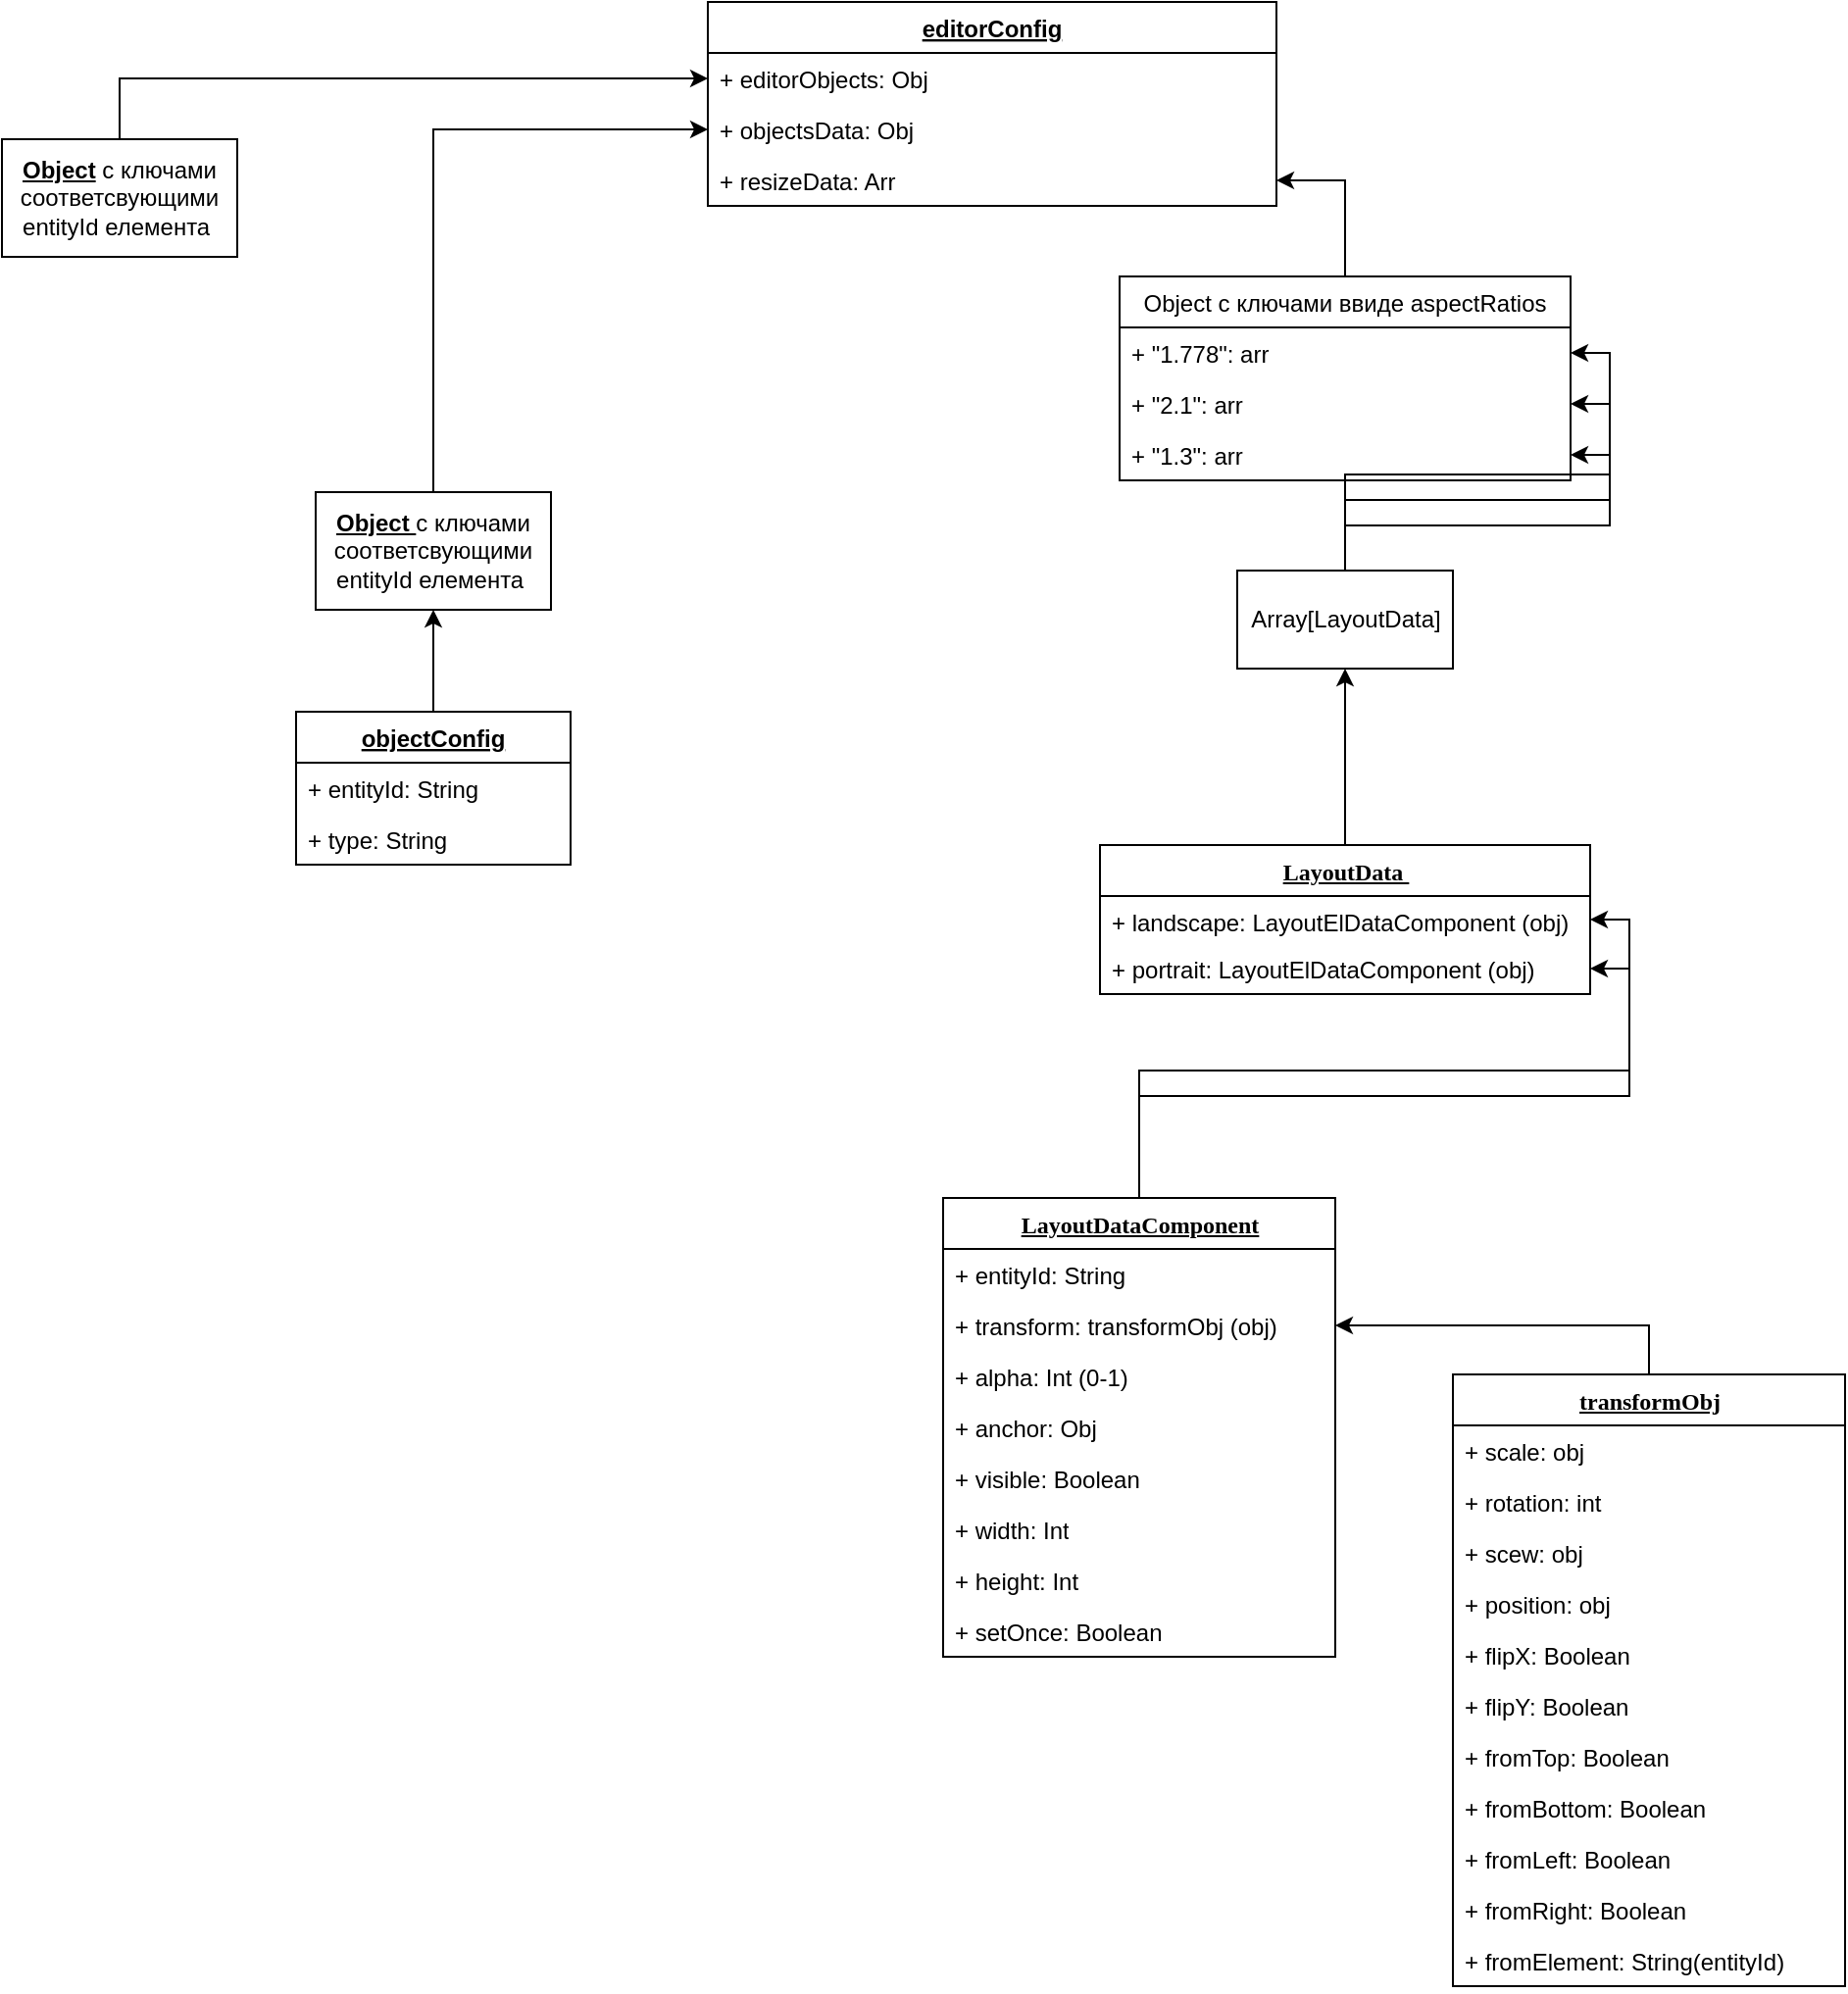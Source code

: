 <mxfile version="14.9.6" type="device"><diagram name="Page-1" id="9f46799a-70d6-7492-0946-bef42562c5a5"><mxGraphModel dx="981" dy="1417" grid="1" gridSize="10" guides="1" tooltips="1" connect="1" arrows="1" fold="1" page="1" pageScale="1" pageWidth="1100" pageHeight="850" background="#ffffff" math="0" shadow="0"><root><mxCell id="0"/><mxCell id="1" parent="0"/><mxCell id="bbCx-52sCybLByGCstkM-35" style="edgeStyle=orthogonalEdgeStyle;rounded=0;orthogonalLoop=1;jettySize=auto;html=1;exitX=0.5;exitY=0;exitDx=0;exitDy=0;entryX=0.5;entryY=1;entryDx=0;entryDy=0;fontColor=#000000;" parent="1" source="78961159f06e98e8-17" target="bbCx-52sCybLByGCstkM-19" edge="1"><mxGeometry relative="1" as="geometry"/></mxCell><mxCell id="78961159f06e98e8-17" value="&lt;u&gt;LayoutData&amp;nbsp;&lt;/u&gt;" style="swimlane;html=1;fontStyle=1;align=center;verticalAlign=top;childLayout=stackLayout;horizontal=1;startSize=26;horizontalStack=0;resizeParent=1;resizeLast=0;collapsible=1;marginBottom=0;swimlaneFillColor=#ffffff;rounded=0;shadow=0;comic=0;labelBackgroundColor=none;strokeWidth=1;fillColor=none;fontFamily=Verdana;fontSize=12" parent="1" vertex="1"><mxGeometry x="600" y="220" width="250" height="76" as="geometry"/></mxCell><mxCell id="78961159f06e98e8-21" value="+ landscape: LayoutElDataComponent (obj)" style="text;html=1;strokeColor=none;fillColor=none;align=left;verticalAlign=top;spacingLeft=4;spacingRight=4;whiteSpace=wrap;overflow=hidden;rotatable=0;points=[[0,0.5],[1,0.5]];portConstraint=eastwest;" parent="78961159f06e98e8-17" vertex="1"><mxGeometry y="26" width="250" height="24" as="geometry"/></mxCell><mxCell id="78961159f06e98e8-23" value="+ portrait: LayoutElDataComponent (obj)" style="text;html=1;strokeColor=none;fillColor=none;align=left;verticalAlign=top;spacingLeft=4;spacingRight=4;whiteSpace=wrap;overflow=hidden;rotatable=0;points=[[0,0.5],[1,0.5]];portConstraint=eastwest;" parent="78961159f06e98e8-17" vertex="1"><mxGeometry y="50" width="250" height="26" as="geometry"/></mxCell><mxCell id="61hbyxZ4K75NhBY5mGWa-3" style="edgeStyle=orthogonalEdgeStyle;rounded=0;orthogonalLoop=1;jettySize=auto;html=1;exitX=0.5;exitY=0;exitDx=0;exitDy=0;entryX=1;entryY=0.5;entryDx=0;entryDy=0;" parent="1" source="WSrTQwe1LVdbyrFq2fqF-3" target="78961159f06e98e8-21" edge="1"><mxGeometry relative="1" as="geometry"/></mxCell><mxCell id="WSrTQwe1LVdbyrFq2fqF-3" value="&lt;u&gt;LayoutDataComponent&lt;/u&gt;" style="swimlane;html=1;fontStyle=1;align=center;verticalAlign=top;childLayout=stackLayout;horizontal=1;startSize=26;horizontalStack=0;resizeParent=1;resizeLast=0;collapsible=1;marginBottom=0;swimlaneFillColor=#ffffff;rounded=0;shadow=0;comic=0;labelBackgroundColor=none;strokeWidth=1;fillColor=none;fontFamily=Verdana;fontSize=12" parent="1" vertex="1"><mxGeometry x="520" y="400" width="200" height="234" as="geometry"/></mxCell><mxCell id="bbCx-52sCybLByGCstkM-36" value="+ entityId: String" style="text;html=1;strokeColor=none;fillColor=none;align=left;verticalAlign=top;spacingLeft=4;spacingRight=4;whiteSpace=wrap;overflow=hidden;rotatable=0;points=[[0,0.5],[1,0.5]];portConstraint=eastwest;" parent="WSrTQwe1LVdbyrFq2fqF-3" vertex="1"><mxGeometry y="26" width="200" height="26" as="geometry"/></mxCell><mxCell id="WSrTQwe1LVdbyrFq2fqF-8" value="+ transform: transformObj (obj)" style="text;html=1;strokeColor=none;fillColor=none;align=left;verticalAlign=top;spacingLeft=4;spacingRight=4;whiteSpace=wrap;overflow=hidden;rotatable=0;points=[[0,0.5],[1,0.5]];portConstraint=eastwest;" parent="WSrTQwe1LVdbyrFq2fqF-3" vertex="1"><mxGeometry y="52" width="200" height="26" as="geometry"/></mxCell><mxCell id="WSrTQwe1LVdbyrFq2fqF-12" value="+ alpha: Int (0-1)" style="text;html=1;strokeColor=none;fillColor=none;align=left;verticalAlign=top;spacingLeft=4;spacingRight=4;whiteSpace=wrap;overflow=hidden;rotatable=0;points=[[0,0.5],[1,0.5]];portConstraint=eastwest;" parent="WSrTQwe1LVdbyrFq2fqF-3" vertex="1"><mxGeometry y="78" width="200" height="26" as="geometry"/></mxCell><mxCell id="bbCx-52sCybLByGCstkM-5" value="+ anchor: Obj" style="text;html=1;strokeColor=none;fillColor=none;align=left;verticalAlign=top;spacingLeft=4;spacingRight=4;whiteSpace=wrap;overflow=hidden;rotatable=0;points=[[0,0.5],[1,0.5]];portConstraint=eastwest;" parent="WSrTQwe1LVdbyrFq2fqF-3" vertex="1"><mxGeometry y="104" width="200" height="26" as="geometry"/></mxCell><mxCell id="WSrTQwe1LVdbyrFq2fqF-13" value="+ visible: Boolean" style="text;html=1;strokeColor=none;fillColor=none;align=left;verticalAlign=top;spacingLeft=4;spacingRight=4;whiteSpace=wrap;overflow=hidden;rotatable=0;points=[[0,0.5],[1,0.5]];portConstraint=eastwest;" parent="WSrTQwe1LVdbyrFq2fqF-3" vertex="1"><mxGeometry y="130" width="200" height="26" as="geometry"/></mxCell><mxCell id="WSrTQwe1LVdbyrFq2fqF-28" value="+ width: Int" style="text;html=1;strokeColor=none;fillColor=none;align=left;verticalAlign=top;spacingLeft=4;spacingRight=4;whiteSpace=wrap;overflow=hidden;rotatable=0;points=[[0,0.5],[1,0.5]];portConstraint=eastwest;" parent="WSrTQwe1LVdbyrFq2fqF-3" vertex="1"><mxGeometry y="156" width="200" height="26" as="geometry"/></mxCell><mxCell id="WSrTQwe1LVdbyrFq2fqF-30" value="+ height: Int" style="text;html=1;strokeColor=none;fillColor=none;align=left;verticalAlign=top;spacingLeft=4;spacingRight=4;whiteSpace=wrap;overflow=hidden;rotatable=0;points=[[0,0.5],[1,0.5]];portConstraint=eastwest;" parent="WSrTQwe1LVdbyrFq2fqF-3" vertex="1"><mxGeometry y="182" width="200" height="26" as="geometry"/></mxCell><mxCell id="WSrTQwe1LVdbyrFq2fqF-31" value="+ setOnce: Boolean" style="text;html=1;strokeColor=none;fillColor=none;align=left;verticalAlign=top;spacingLeft=4;spacingRight=4;whiteSpace=wrap;overflow=hidden;rotatable=0;points=[[0,0.5],[1,0.5]];portConstraint=eastwest;" parent="WSrTQwe1LVdbyrFq2fqF-3" vertex="1"><mxGeometry y="208" width="200" height="26" as="geometry"/></mxCell><mxCell id="61hbyxZ4K75NhBY5mGWa-5" style="edgeStyle=orthogonalEdgeStyle;rounded=0;orthogonalLoop=1;jettySize=auto;html=1;exitX=0.5;exitY=0;exitDx=0;exitDy=0;entryX=1;entryY=0.5;entryDx=0;entryDy=0;" parent="1" source="WSrTQwe1LVdbyrFq2fqF-14" target="WSrTQwe1LVdbyrFq2fqF-8" edge="1"><mxGeometry relative="1" as="geometry"/></mxCell><mxCell id="WSrTQwe1LVdbyrFq2fqF-14" value="&lt;u&gt;transformObj&lt;/u&gt;" style="swimlane;html=1;fontStyle=1;align=center;verticalAlign=top;childLayout=stackLayout;horizontal=1;startSize=26;horizontalStack=0;resizeParent=1;resizeLast=0;collapsible=1;marginBottom=0;swimlaneFillColor=#ffffff;rounded=0;shadow=0;comic=0;labelBackgroundColor=none;strokeWidth=1;fillColor=none;fontFamily=Verdana;fontSize=12" parent="1" vertex="1"><mxGeometry x="780" y="490" width="200" height="312" as="geometry"/></mxCell><mxCell id="WSrTQwe1LVdbyrFq2fqF-15" value="+ scale: obj" style="text;html=1;strokeColor=none;fillColor=none;align=left;verticalAlign=top;spacingLeft=4;spacingRight=4;whiteSpace=wrap;overflow=hidden;rotatable=0;points=[[0,0.5],[1,0.5]];portConstraint=eastwest;" parent="WSrTQwe1LVdbyrFq2fqF-14" vertex="1"><mxGeometry y="26" width="200" height="26" as="geometry"/></mxCell><mxCell id="WSrTQwe1LVdbyrFq2fqF-16" value="+ rotation: int" style="text;html=1;strokeColor=none;fillColor=none;align=left;verticalAlign=top;spacingLeft=4;spacingRight=4;whiteSpace=wrap;overflow=hidden;rotatable=0;points=[[0,0.5],[1,0.5]];portConstraint=eastwest;" parent="WSrTQwe1LVdbyrFq2fqF-14" vertex="1"><mxGeometry y="52" width="200" height="26" as="geometry"/></mxCell><mxCell id="WSrTQwe1LVdbyrFq2fqF-17" value="+ scew: obj" style="text;html=1;strokeColor=none;fillColor=none;align=left;verticalAlign=top;spacingLeft=4;spacingRight=4;whiteSpace=wrap;overflow=hidden;rotatable=0;points=[[0,0.5],[1,0.5]];portConstraint=eastwest;" parent="WSrTQwe1LVdbyrFq2fqF-14" vertex="1"><mxGeometry y="78" width="200" height="26" as="geometry"/></mxCell><mxCell id="WSrTQwe1LVdbyrFq2fqF-18" value="+ position: obj" style="text;html=1;strokeColor=none;fillColor=none;align=left;verticalAlign=top;spacingLeft=4;spacingRight=4;whiteSpace=wrap;overflow=hidden;rotatable=0;points=[[0,0.5],[1,0.5]];portConstraint=eastwest;" parent="WSrTQwe1LVdbyrFq2fqF-14" vertex="1"><mxGeometry y="104" width="200" height="26" as="geometry"/></mxCell><mxCell id="WSrTQwe1LVdbyrFq2fqF-26" value="+ flipX: Boolean" style="text;html=1;strokeColor=none;fillColor=none;align=left;verticalAlign=top;spacingLeft=4;spacingRight=4;whiteSpace=wrap;overflow=hidden;rotatable=0;points=[[0,0.5],[1,0.5]];portConstraint=eastwest;" parent="WSrTQwe1LVdbyrFq2fqF-14" vertex="1"><mxGeometry y="130" width="200" height="26" as="geometry"/></mxCell><mxCell id="WSrTQwe1LVdbyrFq2fqF-27" value="+ flipY: Boolean" style="text;html=1;strokeColor=none;fillColor=none;align=left;verticalAlign=top;spacingLeft=4;spacingRight=4;whiteSpace=wrap;overflow=hidden;rotatable=0;points=[[0,0.5],[1,0.5]];portConstraint=eastwest;" parent="WSrTQwe1LVdbyrFq2fqF-14" vertex="1"><mxGeometry y="156" width="200" height="26" as="geometry"/></mxCell><mxCell id="bbCx-52sCybLByGCstkM-37" value="+ fromTop: Boolean" style="text;html=1;strokeColor=none;fillColor=none;align=left;verticalAlign=top;spacingLeft=4;spacingRight=4;whiteSpace=wrap;overflow=hidden;rotatable=0;points=[[0,0.5],[1,0.5]];portConstraint=eastwest;" parent="WSrTQwe1LVdbyrFq2fqF-14" vertex="1"><mxGeometry y="182" width="200" height="26" as="geometry"/></mxCell><mxCell id="bbCx-52sCybLByGCstkM-38" value="+ fromBottom: Boolean" style="text;html=1;strokeColor=none;fillColor=none;align=left;verticalAlign=top;spacingLeft=4;spacingRight=4;whiteSpace=wrap;overflow=hidden;rotatable=0;points=[[0,0.5],[1,0.5]];portConstraint=eastwest;" parent="WSrTQwe1LVdbyrFq2fqF-14" vertex="1"><mxGeometry y="208" width="200" height="26" as="geometry"/></mxCell><mxCell id="bbCx-52sCybLByGCstkM-39" value="+ fromLeft: Boolean" style="text;html=1;strokeColor=none;fillColor=none;align=left;verticalAlign=top;spacingLeft=4;spacingRight=4;whiteSpace=wrap;overflow=hidden;rotatable=0;points=[[0,0.5],[1,0.5]];portConstraint=eastwest;" parent="WSrTQwe1LVdbyrFq2fqF-14" vertex="1"><mxGeometry y="234" width="200" height="26" as="geometry"/></mxCell><mxCell id="bbCx-52sCybLByGCstkM-40" value="+ fromRight: Boolean" style="text;html=1;strokeColor=none;fillColor=none;align=left;verticalAlign=top;spacingLeft=4;spacingRight=4;whiteSpace=wrap;overflow=hidden;rotatable=0;points=[[0,0.5],[1,0.5]];portConstraint=eastwest;" parent="WSrTQwe1LVdbyrFq2fqF-14" vertex="1"><mxGeometry y="260" width="200" height="26" as="geometry"/></mxCell><mxCell id="bbCx-52sCybLByGCstkM-41" value="+ fromElement: String(entityId)" style="text;html=1;strokeColor=none;fillColor=none;align=left;verticalAlign=top;spacingLeft=4;spacingRight=4;whiteSpace=wrap;overflow=hidden;rotatable=0;points=[[0,0.5],[1,0.5]];portConstraint=eastwest;" parent="WSrTQwe1LVdbyrFq2fqF-14" vertex="1"><mxGeometry y="286" width="200" height="26" as="geometry"/></mxCell><mxCell id="61hbyxZ4K75NhBY5mGWa-4" style="edgeStyle=orthogonalEdgeStyle;rounded=0;orthogonalLoop=1;jettySize=auto;html=1;entryX=1;entryY=0.5;entryDx=0;entryDy=0;exitX=0.5;exitY=0;exitDx=0;exitDy=0;" parent="1" source="WSrTQwe1LVdbyrFq2fqF-3" target="78961159f06e98e8-23" edge="1"><mxGeometry relative="1" as="geometry"><mxPoint x="1140" y="350" as="sourcePoint"/><mxPoint x="930" y="300" as="targetPoint"/></mxGeometry></mxCell><mxCell id="bbCx-52sCybLByGCstkM-6" value="editorConfig" style="swimlane;fontStyle=5;childLayout=stackLayout;horizontal=1;startSize=26;fillColor=none;horizontalStack=0;resizeParent=1;resizeParentMax=0;resizeLast=0;collapsible=1;marginBottom=0;" parent="1" vertex="1"><mxGeometry x="400" y="-210" width="290" height="104" as="geometry"/></mxCell><mxCell id="bbCx-52sCybLByGCstkM-7" value="+ editorObjects: Obj" style="text;strokeColor=none;fillColor=none;align=left;verticalAlign=top;spacingLeft=4;spacingRight=4;overflow=hidden;rotatable=0;points=[[0,0.5],[1,0.5]];portConstraint=eastwest;" parent="bbCx-52sCybLByGCstkM-6" vertex="1"><mxGeometry y="26" width="290" height="26" as="geometry"/></mxCell><mxCell id="bbCx-52sCybLByGCstkM-8" value="+ objectsData: Obj " style="text;strokeColor=none;fillColor=none;align=left;verticalAlign=top;spacingLeft=4;spacingRight=4;overflow=hidden;rotatable=0;points=[[0,0.5],[1,0.5]];portConstraint=eastwest;" parent="bbCx-52sCybLByGCstkM-6" vertex="1"><mxGeometry y="52" width="290" height="26" as="geometry"/></mxCell><mxCell id="bbCx-52sCybLByGCstkM-9" value="+ resizeData: Arr" style="text;strokeColor=none;fillColor=none;align=left;verticalAlign=top;spacingLeft=4;spacingRight=4;overflow=hidden;rotatable=0;points=[[0,0.5],[1,0.5]];portConstraint=eastwest;" parent="bbCx-52sCybLByGCstkM-6" vertex="1"><mxGeometry y="78" width="290" height="26" as="geometry"/></mxCell><mxCell id="bbCx-52sCybLByGCstkM-17" style="edgeStyle=orthogonalEdgeStyle;rounded=0;orthogonalLoop=1;jettySize=auto;html=1;exitX=0.5;exitY=0;exitDx=0;exitDy=0;entryX=0;entryY=0.5;entryDx=0;entryDy=0;fontColor=#000000;" parent="1" source="bbCx-52sCybLByGCstkM-23" target="bbCx-52sCybLByGCstkM-7" edge="1"><mxGeometry relative="1" as="geometry"><mxPoint x="-40" y="-60" as="sourcePoint"/></mxGeometry></mxCell><mxCell id="PNBMYZk1a3k1y2-6eia7-4" style="edgeStyle=orthogonalEdgeStyle;rounded=0;orthogonalLoop=1;jettySize=auto;html=1;exitX=0.5;exitY=0;exitDx=0;exitDy=0;entryX=1;entryY=0.5;entryDx=0;entryDy=0;" edge="1" parent="1" source="bbCx-52sCybLByGCstkM-19" target="PNBMYZk1a3k1y2-6eia7-14"><mxGeometry relative="1" as="geometry"><mxPoint x="725" y="40" as="targetPoint"/></mxGeometry></mxCell><mxCell id="bbCx-52sCybLByGCstkM-19" value="Array[LayoutData]" style="html=1;fontColor=#000000;" parent="1" vertex="1"><mxGeometry x="670" y="80" width="110" height="50" as="geometry"/></mxCell><mxCell id="bbCx-52sCybLByGCstkM-24" style="edgeStyle=orthogonalEdgeStyle;rounded=0;orthogonalLoop=1;jettySize=auto;html=1;exitX=0.5;exitY=0;exitDx=0;exitDy=0;entryX=0;entryY=0.5;entryDx=0;entryDy=0;fontColor=#000000;" parent="1" source="bbCx-52sCybLByGCstkM-22" target="bbCx-52sCybLByGCstkM-8" edge="1"><mxGeometry relative="1" as="geometry"/></mxCell><mxCell id="bbCx-52sCybLByGCstkM-22" value="&lt;b&gt;&lt;u&gt;Object &lt;/u&gt;&lt;/b&gt;c ключами соответсвующими entityId елемента&amp;nbsp;" style="rounded=0;whiteSpace=wrap;html=1;fontColor=#000000;" parent="1" vertex="1"><mxGeometry x="200" y="40" width="120" height="60" as="geometry"/></mxCell><mxCell id="bbCx-52sCybLByGCstkM-23" value="&lt;b&gt;&lt;u&gt;Object&lt;/u&gt;&lt;/b&gt; c ключами соответсвующими entityId елемента&amp;nbsp;" style="rounded=0;whiteSpace=wrap;html=1;fontColor=#000000;" parent="1" vertex="1"><mxGeometry x="40" y="-140" width="120" height="60" as="geometry"/></mxCell><mxCell id="bbCx-52sCybLByGCstkM-33" style="edgeStyle=orthogonalEdgeStyle;rounded=0;orthogonalLoop=1;jettySize=auto;html=1;exitX=0.5;exitY=0;exitDx=0;exitDy=0;entryX=0.5;entryY=1;entryDx=0;entryDy=0;fontColor=#000000;" parent="1" source="bbCx-52sCybLByGCstkM-29" target="bbCx-52sCybLByGCstkM-22" edge="1"><mxGeometry relative="1" as="geometry"/></mxCell><mxCell id="bbCx-52sCybLByGCstkM-29" value="objectConfig" style="swimlane;fontStyle=5;childLayout=stackLayout;horizontal=1;startSize=26;fillColor=none;horizontalStack=0;resizeParent=1;resizeParentMax=0;resizeLast=0;collapsible=1;marginBottom=0;fontColor=#000000;" parent="1" vertex="1"><mxGeometry x="190" y="152" width="140" height="78" as="geometry"/></mxCell><mxCell id="bbCx-52sCybLByGCstkM-30" value="+ entityId: String" style="text;strokeColor=none;fillColor=none;align=left;verticalAlign=top;spacingLeft=4;spacingRight=4;overflow=hidden;rotatable=0;points=[[0,0.5],[1,0.5]];portConstraint=eastwest;" parent="bbCx-52sCybLByGCstkM-29" vertex="1"><mxGeometry y="26" width="140" height="26" as="geometry"/></mxCell><mxCell id="bbCx-52sCybLByGCstkM-31" value="+ type: String" style="text;strokeColor=none;fillColor=none;align=left;verticalAlign=top;spacingLeft=4;spacingRight=4;overflow=hidden;rotatable=0;points=[[0,0.5],[1,0.5]];portConstraint=eastwest;" parent="bbCx-52sCybLByGCstkM-29" vertex="1"><mxGeometry y="52" width="140" height="26" as="geometry"/></mxCell><mxCell id="PNBMYZk1a3k1y2-6eia7-5" style="edgeStyle=orthogonalEdgeStyle;rounded=0;orthogonalLoop=1;jettySize=auto;html=1;exitX=0.5;exitY=0;exitDx=0;exitDy=0;entryX=1;entryY=0.5;entryDx=0;entryDy=0;" edge="1" parent="1" source="PNBMYZk1a3k1y2-6eia7-11" target="bbCx-52sCybLByGCstkM-9"><mxGeometry relative="1" as="geometry"><mxPoint x="725" y="-70" as="sourcePoint"/></mxGeometry></mxCell><mxCell id="PNBMYZk1a3k1y2-6eia7-11" value="Object с ключами ввиде aspectRatios" style="swimlane;fontStyle=0;childLayout=stackLayout;horizontal=1;startSize=26;fillColor=none;horizontalStack=0;resizeParent=1;resizeParentMax=0;resizeLast=0;collapsible=1;marginBottom=0;" vertex="1" parent="1"><mxGeometry x="610" y="-70" width="230" height="104" as="geometry"/></mxCell><mxCell id="PNBMYZk1a3k1y2-6eia7-12" value="+ &quot;1.778&quot;: arr" style="text;strokeColor=none;fillColor=none;align=left;verticalAlign=top;spacingLeft=4;spacingRight=4;overflow=hidden;rotatable=0;points=[[0,0.5],[1,0.5]];portConstraint=eastwest;" vertex="1" parent="PNBMYZk1a3k1y2-6eia7-11"><mxGeometry y="26" width="230" height="26" as="geometry"/></mxCell><mxCell id="PNBMYZk1a3k1y2-6eia7-13" value="+ &quot;2.1&quot;: arr" style="text;strokeColor=none;fillColor=none;align=left;verticalAlign=top;spacingLeft=4;spacingRight=4;overflow=hidden;rotatable=0;points=[[0,0.5],[1,0.5]];portConstraint=eastwest;" vertex="1" parent="PNBMYZk1a3k1y2-6eia7-11"><mxGeometry y="52" width="230" height="26" as="geometry"/></mxCell><mxCell id="PNBMYZk1a3k1y2-6eia7-14" value="+ &quot;1.3&quot;: arr" style="text;strokeColor=none;fillColor=none;align=left;verticalAlign=top;spacingLeft=4;spacingRight=4;overflow=hidden;rotatable=0;points=[[0,0.5],[1,0.5]];portConstraint=eastwest;" vertex="1" parent="PNBMYZk1a3k1y2-6eia7-11"><mxGeometry y="78" width="230" height="26" as="geometry"/></mxCell><mxCell id="PNBMYZk1a3k1y2-6eia7-15" style="edgeStyle=orthogonalEdgeStyle;rounded=0;orthogonalLoop=1;jettySize=auto;html=1;exitX=0.5;exitY=0;exitDx=0;exitDy=0;entryX=1;entryY=0.5;entryDx=0;entryDy=0;" edge="1" parent="1" source="bbCx-52sCybLByGCstkM-19" target="PNBMYZk1a3k1y2-6eia7-13"><mxGeometry relative="1" as="geometry"><mxPoint x="820" y="59" as="sourcePoint"/><mxPoint x="935" as="targetPoint"/></mxGeometry></mxCell><mxCell id="PNBMYZk1a3k1y2-6eia7-16" style="edgeStyle=orthogonalEdgeStyle;rounded=0;orthogonalLoop=1;jettySize=auto;html=1;exitX=0.5;exitY=0;exitDx=0;exitDy=0;entryX=1;entryY=0.5;entryDx=0;entryDy=0;" edge="1" parent="1" source="bbCx-52sCybLByGCstkM-19" target="PNBMYZk1a3k1y2-6eia7-12"><mxGeometry relative="1" as="geometry"><mxPoint x="735" y="90" as="sourcePoint"/><mxPoint x="850" y="31" as="targetPoint"/></mxGeometry></mxCell></root></mxGraphModel></diagram></mxfile>